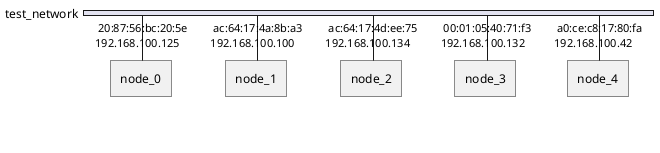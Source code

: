 @startuml   nwdiag { 	network test_network {           node_0[address=  " 20:87:56:bc:20:5e , 192.168.100.125 "]           node_1[address=  " ac:64:17:4a:8b:a3 , 192.168.100.100 "]           node_2[address=  " ac:64:17:4d:ee:75 , 192.168.100.134 "]           node_3[address=  " 00:01:05:40:71:f3 , 192.168.100.132 "]           node_4[address=  " a0:ce:c8:17:80:fa , 192.168.100.42 "]   }' Multicast-Nodes ' Multicast: node [address=  " ff:ff:ff:ff:ff:ff , 192.168.100.255 "]  ' Multicast: node [address=  " ff:ff:ff:ff:ff:ff , 255.255.255.255 "]  ' Multicast: node [address=  " 01:00:5e:00:00:02 , 224.0.0.2 "]  ' Multicast: node [address=  " 01:00:5e:00:00:fc , 224.0.0.252 "]  ' Multicast: node [address=  " 01:00:5e:00:00:fb , 224.0.0.251 "]  ' Multicast: node [address=  " 01:00:5e:00:00:16 , 224.0.0.22 "]  ' Multicast: node [address=  " 01:00:5e:7f:ff:fa , 239.255.255.250 "] @enduml